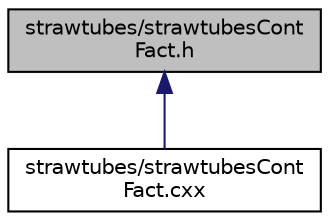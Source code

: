 digraph "strawtubes/strawtubesContFact.h"
{
 // LATEX_PDF_SIZE
  edge [fontname="Helvetica",fontsize="10",labelfontname="Helvetica",labelfontsize="10"];
  node [fontname="Helvetica",fontsize="10",shape=record];
  Node1 [label="strawtubes/strawtubesCont\lFact.h",height=0.2,width=0.4,color="black", fillcolor="grey75", style="filled", fontcolor="black",tooltip=" "];
  Node1 -> Node2 [dir="back",color="midnightblue",fontsize="10",style="solid",fontname="Helvetica"];
  Node2 [label="strawtubes/strawtubesCont\lFact.cxx",height=0.2,width=0.4,color="black", fillcolor="white", style="filled",URL="$strawtubesContFact_8cxx.html",tooltip=" "];
}
